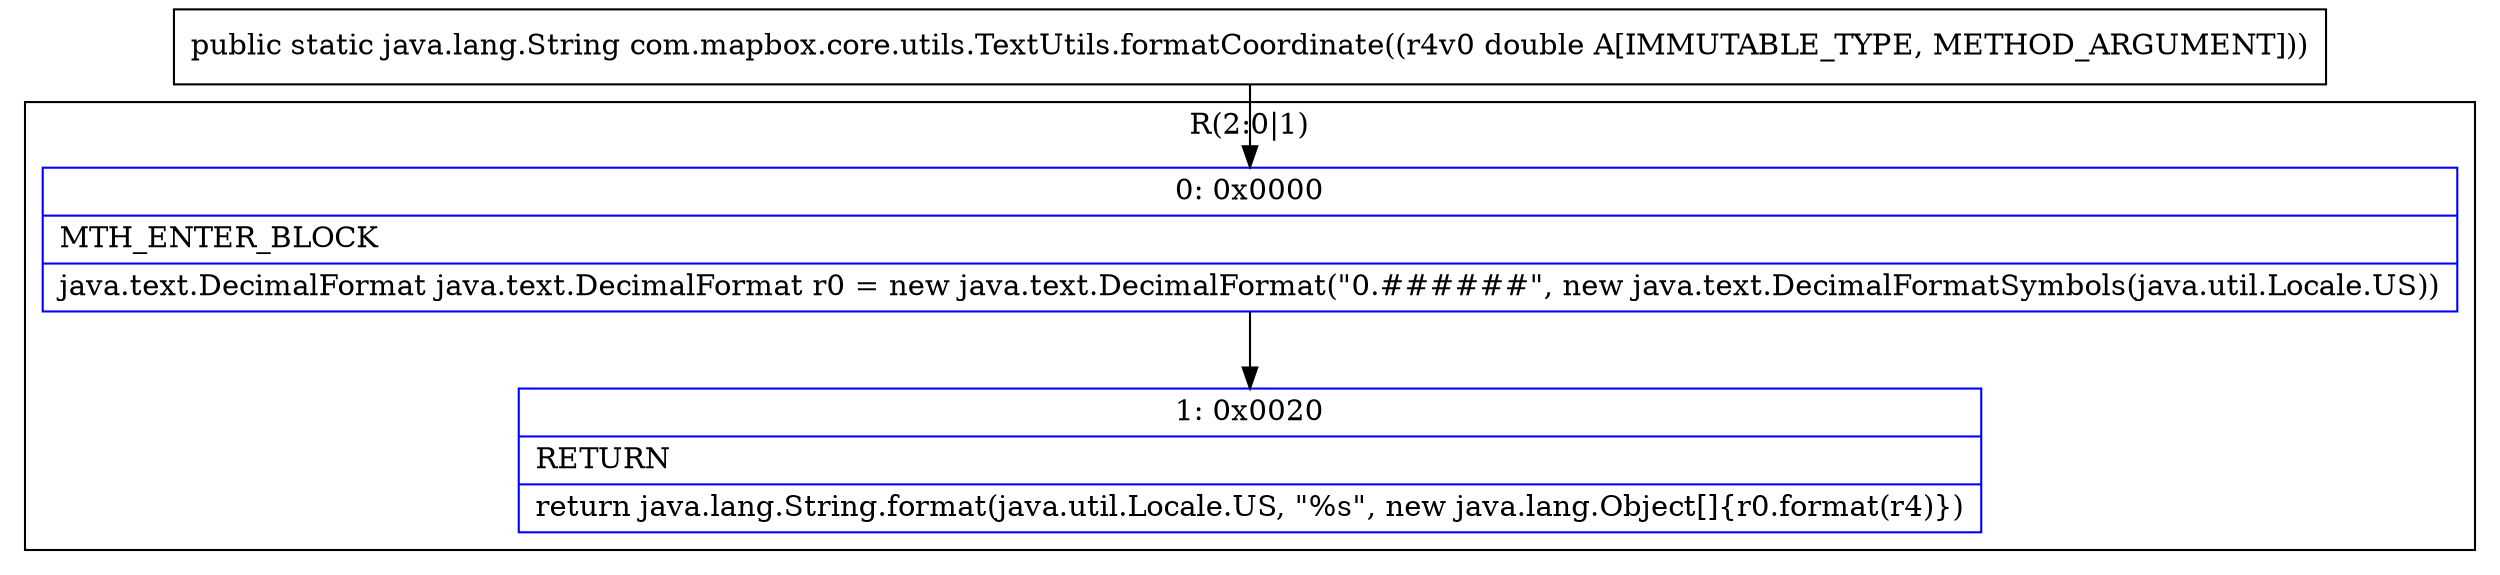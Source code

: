digraph "CFG forcom.mapbox.core.utils.TextUtils.formatCoordinate(D)Ljava\/lang\/String;" {
subgraph cluster_Region_1165430225 {
label = "R(2:0|1)";
node [shape=record,color=blue];
Node_0 [shape=record,label="{0\:\ 0x0000|MTH_ENTER_BLOCK\l|java.text.DecimalFormat java.text.DecimalFormat r0 = new java.text.DecimalFormat(\"0.######\", new java.text.DecimalFormatSymbols(java.util.Locale.US))\l}"];
Node_1 [shape=record,label="{1\:\ 0x0020|RETURN\l|return java.lang.String.format(java.util.Locale.US, \"%s\", new java.lang.Object[]\{r0.format(r4)\})\l}"];
}
MethodNode[shape=record,label="{public static java.lang.String com.mapbox.core.utils.TextUtils.formatCoordinate((r4v0 double A[IMMUTABLE_TYPE, METHOD_ARGUMENT])) }"];
MethodNode -> Node_0;
Node_0 -> Node_1;
}

